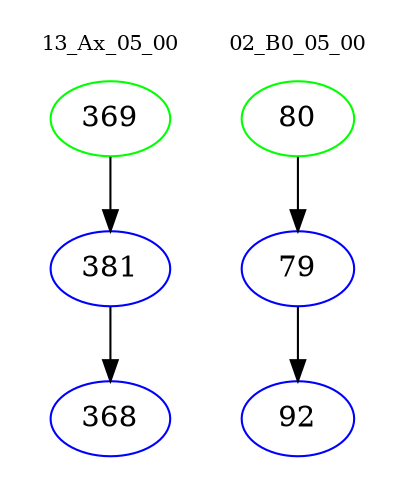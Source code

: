 digraph{
subgraph cluster_0 {
color = white
label = "13_Ax_05_00";
fontsize=10;
T0_369 [label="369", color="green"]
T0_369 -> T0_381 [color="black"]
T0_381 [label="381", color="blue"]
T0_381 -> T0_368 [color="black"]
T0_368 [label="368", color="blue"]
}
subgraph cluster_1 {
color = white
label = "02_B0_05_00";
fontsize=10;
T1_80 [label="80", color="green"]
T1_80 -> T1_79 [color="black"]
T1_79 [label="79", color="blue"]
T1_79 -> T1_92 [color="black"]
T1_92 [label="92", color="blue"]
}
}
